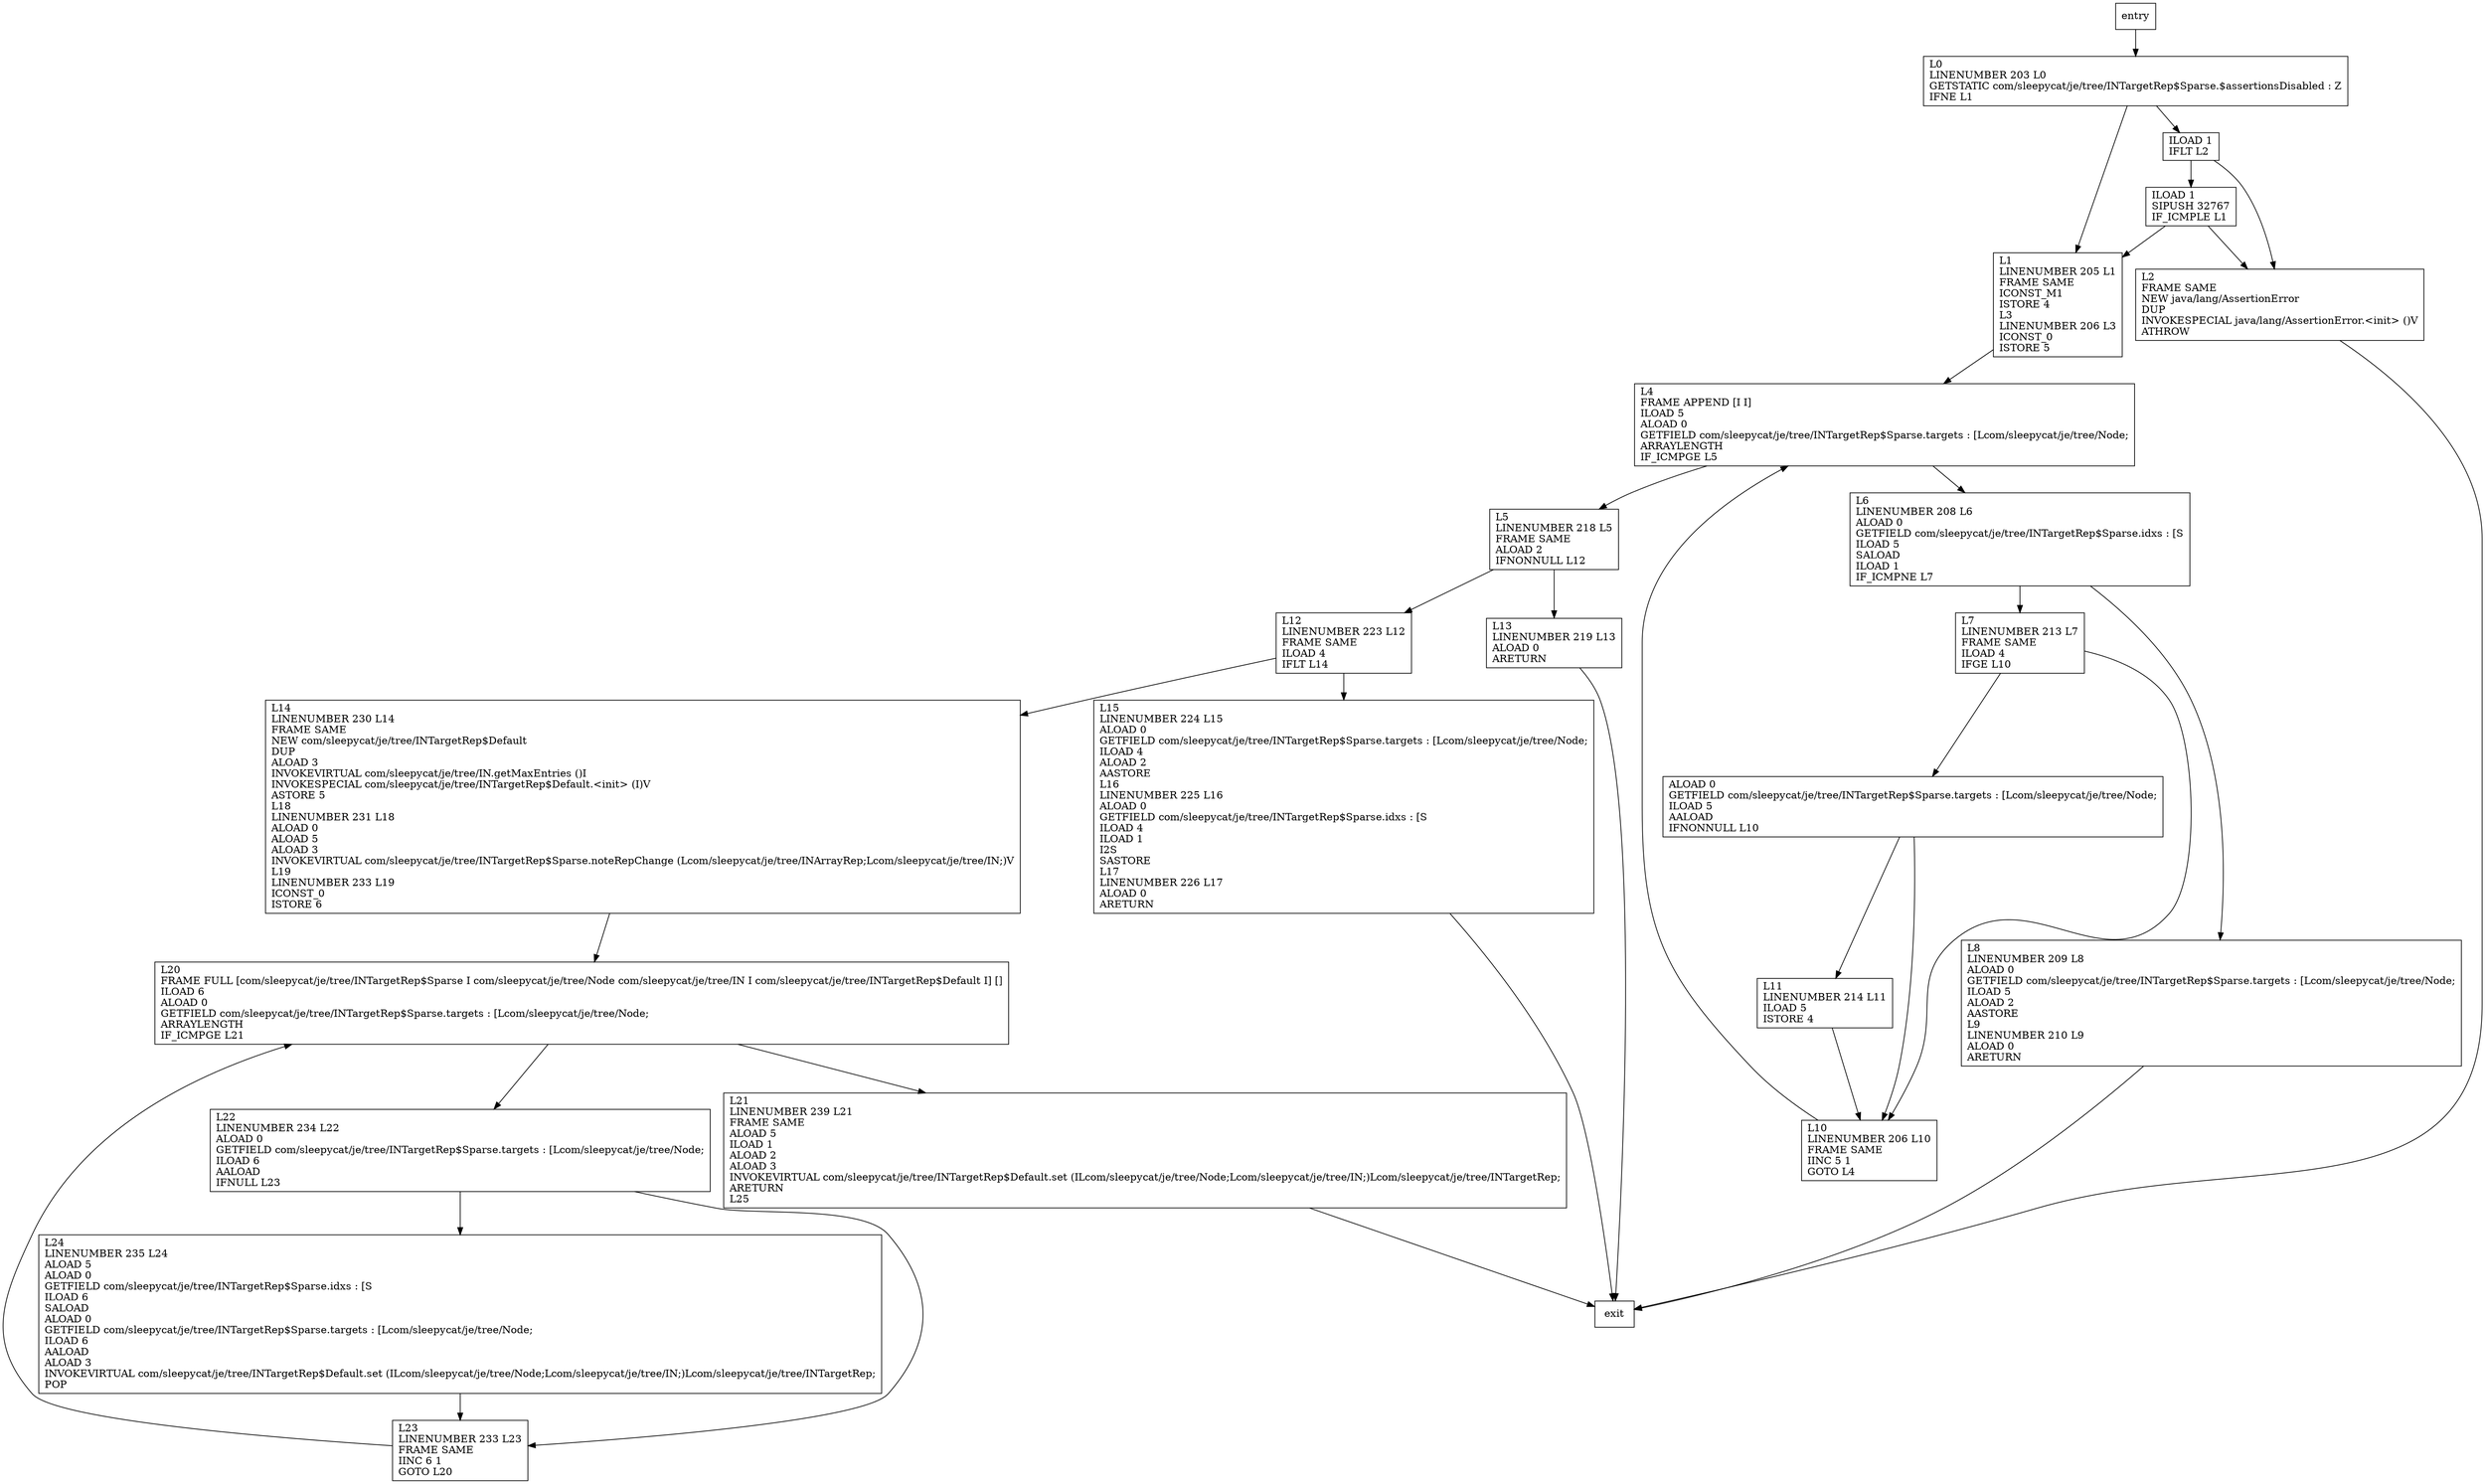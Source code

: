 digraph set {
node [shape=record];
866660588 [label="ILOAD 1\lSIPUSH 32767\lIF_ICMPLE L1\l"];
1634934916 [label="L22\lLINENUMBER 234 L22\lALOAD 0\lGETFIELD com/sleepycat/je/tree/INTargetRep$Sparse.targets : [Lcom/sleepycat/je/tree/Node;\lILOAD 6\lAALOAD\lIFNULL L23\l"];
2120327139 [label="L7\lLINENUMBER 213 L7\lFRAME SAME\lILOAD 4\lIFGE L10\l"];
1395367489 [label="L1\lLINENUMBER 205 L1\lFRAME SAME\lICONST_M1\lISTORE 4\lL3\lLINENUMBER 206 L3\lICONST_0\lISTORE 5\l"];
213709256 [label="L6\lLINENUMBER 208 L6\lALOAD 0\lGETFIELD com/sleepycat/je/tree/INTargetRep$Sparse.idxs : [S\lILOAD 5\lSALOAD\lILOAD 1\lIF_ICMPNE L7\l"];
1879177091 [label="L8\lLINENUMBER 209 L8\lALOAD 0\lGETFIELD com/sleepycat/je/tree/INTargetRep$Sparse.targets : [Lcom/sleepycat/je/tree/Node;\lILOAD 5\lALOAD 2\lAASTORE\lL9\lLINENUMBER 210 L9\lALOAD 0\lARETURN\l"];
1274025003 [label="L23\lLINENUMBER 233 L23\lFRAME SAME\lIINC 6 1\lGOTO L20\l"];
1211212186 [label="L14\lLINENUMBER 230 L14\lFRAME SAME\lNEW com/sleepycat/je/tree/INTargetRep$Default\lDUP\lALOAD 3\lINVOKEVIRTUAL com/sleepycat/je/tree/IN.getMaxEntries ()I\lINVOKESPECIAL com/sleepycat/je/tree/INTargetRep$Default.\<init\> (I)V\lASTORE 5\lL18\lLINENUMBER 231 L18\lALOAD 0\lALOAD 5\lALOAD 3\lINVOKEVIRTUAL com/sleepycat/je/tree/INTargetRep$Sparse.noteRepChange (Lcom/sleepycat/je/tree/INArrayRep;Lcom/sleepycat/je/tree/IN;)V\lL19\lLINENUMBER 233 L19\lICONST_0\lISTORE 6\l"];
98989008 [label="L0\lLINENUMBER 203 L0\lGETSTATIC com/sleepycat/je/tree/INTargetRep$Sparse.$assertionsDisabled : Z\lIFNE L1\l"];
623921873 [label="L13\lLINENUMBER 219 L13\lALOAD 0\lARETURN\l"];
1517421555 [label="L11\lLINENUMBER 214 L11\lILOAD 5\lISTORE 4\l"];
90618723 [label="L2\lFRAME SAME\lNEW java/lang/AssertionError\lDUP\lINVOKESPECIAL java/lang/AssertionError.\<init\> ()V\lATHROW\l"];
1137153157 [label="ALOAD 0\lGETFIELD com/sleepycat/je/tree/INTargetRep$Sparse.targets : [Lcom/sleepycat/je/tree/Node;\lILOAD 5\lAALOAD\lIFNONNULL L10\l"];
1661757556 [label="ILOAD 1\lIFLT L2\l"];
604729409 [label="L24\lLINENUMBER 235 L24\lALOAD 5\lALOAD 0\lGETFIELD com/sleepycat/je/tree/INTargetRep$Sparse.idxs : [S\lILOAD 6\lSALOAD\lALOAD 0\lGETFIELD com/sleepycat/je/tree/INTargetRep$Sparse.targets : [Lcom/sleepycat/je/tree/Node;\lILOAD 6\lAALOAD\lALOAD 3\lINVOKEVIRTUAL com/sleepycat/je/tree/INTargetRep$Default.set (ILcom/sleepycat/je/tree/Node;Lcom/sleepycat/je/tree/IN;)Lcom/sleepycat/je/tree/INTargetRep;\lPOP\l"];
1365825246 [label="L21\lLINENUMBER 239 L21\lFRAME SAME\lALOAD 5\lILOAD 1\lALOAD 2\lALOAD 3\lINVOKEVIRTUAL com/sleepycat/je/tree/INTargetRep$Default.set (ILcom/sleepycat/je/tree/Node;Lcom/sleepycat/je/tree/IN;)Lcom/sleepycat/je/tree/INTargetRep;\lARETURN\lL25\l"];
35014576 [label="L15\lLINENUMBER 224 L15\lALOAD 0\lGETFIELD com/sleepycat/je/tree/INTargetRep$Sparse.targets : [Lcom/sleepycat/je/tree/Node;\lILOAD 4\lALOAD 2\lAASTORE\lL16\lLINENUMBER 225 L16\lALOAD 0\lGETFIELD com/sleepycat/je/tree/INTargetRep$Sparse.idxs : [S\lILOAD 4\lILOAD 1\lI2S\lSASTORE\lL17\lLINENUMBER 226 L17\lALOAD 0\lARETURN\l"];
1878006927 [label="L20\lFRAME FULL [com/sleepycat/je/tree/INTargetRep$Sparse I com/sleepycat/je/tree/Node com/sleepycat/je/tree/IN I com/sleepycat/je/tree/INTargetRep$Default I] []\lILOAD 6\lALOAD 0\lGETFIELD com/sleepycat/je/tree/INTargetRep$Sparse.targets : [Lcom/sleepycat/je/tree/Node;\lARRAYLENGTH\lIF_ICMPGE L21\l"];
1009907854 [label="L5\lLINENUMBER 218 L5\lFRAME SAME\lALOAD 2\lIFNONNULL L12\l"];
1521258830 [label="L12\lLINENUMBER 223 L12\lFRAME SAME\lILOAD 4\lIFLT L14\l"];
681447300 [label="L10\lLINENUMBER 206 L10\lFRAME SAME\lIINC 5 1\lGOTO L4\l"];
870818085 [label="L4\lFRAME APPEND [I I]\lILOAD 5\lALOAD 0\lGETFIELD com/sleepycat/je/tree/INTargetRep$Sparse.targets : [Lcom/sleepycat/je/tree/Node;\lARRAYLENGTH\lIF_ICMPGE L5\l"];
entry;
exit;
866660588 -> 90618723
866660588 -> 1395367489
1634934916 -> 604729409
1634934916 -> 1274025003
213709256 -> 2120327139
213709256 -> 1879177091
1879177091 -> exit
1274025003 -> 1878006927
1211212186 -> 1878006927
1517421555 -> 681447300
90618723 -> exit
1661757556 -> 866660588
1661757556 -> 90618723
604729409 -> 1274025003
1009907854 -> 623921873
1009907854 -> 1521258830
1521258830 -> 35014576
1521258830 -> 1211212186
870818085 -> 213709256
870818085 -> 1009907854
2120327139 -> 1137153157
2120327139 -> 681447300
1395367489 -> 870818085
98989008 -> 1661757556
98989008 -> 1395367489
623921873 -> exit
entry -> 98989008
1137153157 -> 1517421555
1137153157 -> 681447300
1365825246 -> exit
35014576 -> exit
1878006927 -> 1634934916
1878006927 -> 1365825246
681447300 -> 870818085
}
